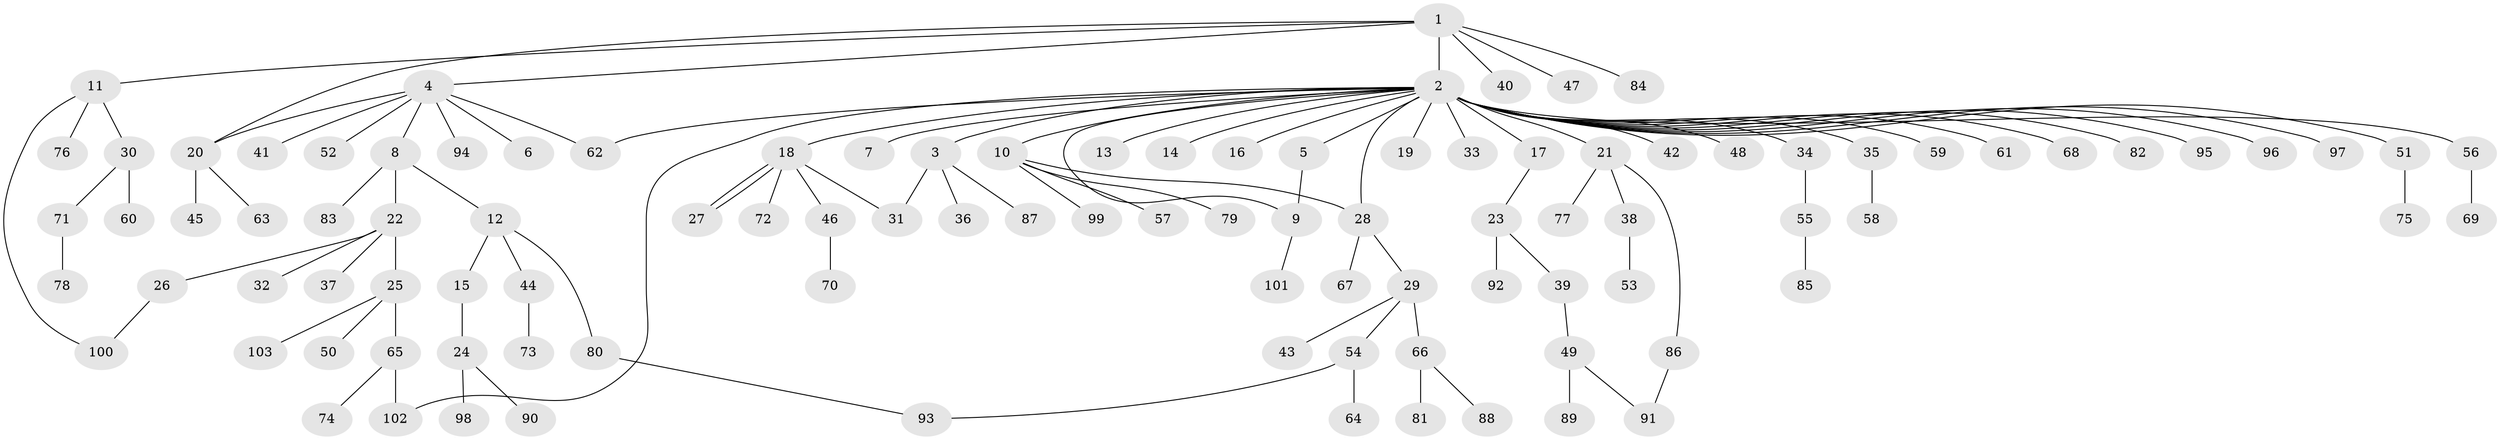 // coarse degree distribution, {6: 0.013888888888888888, 29: 0.013888888888888888, 4: 0.08333333333333333, 8: 0.013888888888888888, 2: 0.2222222222222222, 1: 0.5833333333333334, 3: 0.05555555555555555, 5: 0.013888888888888888}
// Generated by graph-tools (version 1.1) at 2025/18/03/04/25 18:18:27]
// undirected, 103 vertices, 112 edges
graph export_dot {
graph [start="1"]
  node [color=gray90,style=filled];
  1;
  2;
  3;
  4;
  5;
  6;
  7;
  8;
  9;
  10;
  11;
  12;
  13;
  14;
  15;
  16;
  17;
  18;
  19;
  20;
  21;
  22;
  23;
  24;
  25;
  26;
  27;
  28;
  29;
  30;
  31;
  32;
  33;
  34;
  35;
  36;
  37;
  38;
  39;
  40;
  41;
  42;
  43;
  44;
  45;
  46;
  47;
  48;
  49;
  50;
  51;
  52;
  53;
  54;
  55;
  56;
  57;
  58;
  59;
  60;
  61;
  62;
  63;
  64;
  65;
  66;
  67;
  68;
  69;
  70;
  71;
  72;
  73;
  74;
  75;
  76;
  77;
  78;
  79;
  80;
  81;
  82;
  83;
  84;
  85;
  86;
  87;
  88;
  89;
  90;
  91;
  92;
  93;
  94;
  95;
  96;
  97;
  98;
  99;
  100;
  101;
  102;
  103;
  1 -- 2;
  1 -- 4;
  1 -- 11;
  1 -- 20;
  1 -- 40;
  1 -- 47;
  1 -- 84;
  2 -- 3;
  2 -- 5;
  2 -- 7;
  2 -- 9;
  2 -- 10;
  2 -- 13;
  2 -- 14;
  2 -- 16;
  2 -- 17;
  2 -- 18;
  2 -- 19;
  2 -- 21;
  2 -- 28;
  2 -- 33;
  2 -- 34;
  2 -- 35;
  2 -- 42;
  2 -- 48;
  2 -- 51;
  2 -- 56;
  2 -- 59;
  2 -- 61;
  2 -- 62;
  2 -- 68;
  2 -- 82;
  2 -- 95;
  2 -- 96;
  2 -- 97;
  2 -- 102;
  3 -- 31;
  3 -- 36;
  3 -- 87;
  4 -- 6;
  4 -- 8;
  4 -- 20;
  4 -- 41;
  4 -- 52;
  4 -- 62;
  4 -- 94;
  5 -- 9;
  8 -- 12;
  8 -- 22;
  8 -- 83;
  9 -- 101;
  10 -- 28;
  10 -- 57;
  10 -- 79;
  10 -- 99;
  11 -- 30;
  11 -- 76;
  11 -- 100;
  12 -- 15;
  12 -- 44;
  12 -- 80;
  15 -- 24;
  17 -- 23;
  18 -- 27;
  18 -- 27;
  18 -- 31;
  18 -- 46;
  18 -- 72;
  20 -- 45;
  20 -- 63;
  21 -- 38;
  21 -- 77;
  21 -- 86;
  22 -- 25;
  22 -- 26;
  22 -- 32;
  22 -- 37;
  23 -- 39;
  23 -- 92;
  24 -- 90;
  24 -- 98;
  25 -- 50;
  25 -- 65;
  25 -- 103;
  26 -- 100;
  28 -- 29;
  28 -- 67;
  29 -- 43;
  29 -- 54;
  29 -- 66;
  30 -- 60;
  30 -- 71;
  34 -- 55;
  35 -- 58;
  38 -- 53;
  39 -- 49;
  44 -- 73;
  46 -- 70;
  49 -- 89;
  49 -- 91;
  51 -- 75;
  54 -- 64;
  54 -- 93;
  55 -- 85;
  56 -- 69;
  65 -- 74;
  65 -- 102;
  66 -- 81;
  66 -- 88;
  71 -- 78;
  80 -- 93;
  86 -- 91;
}
